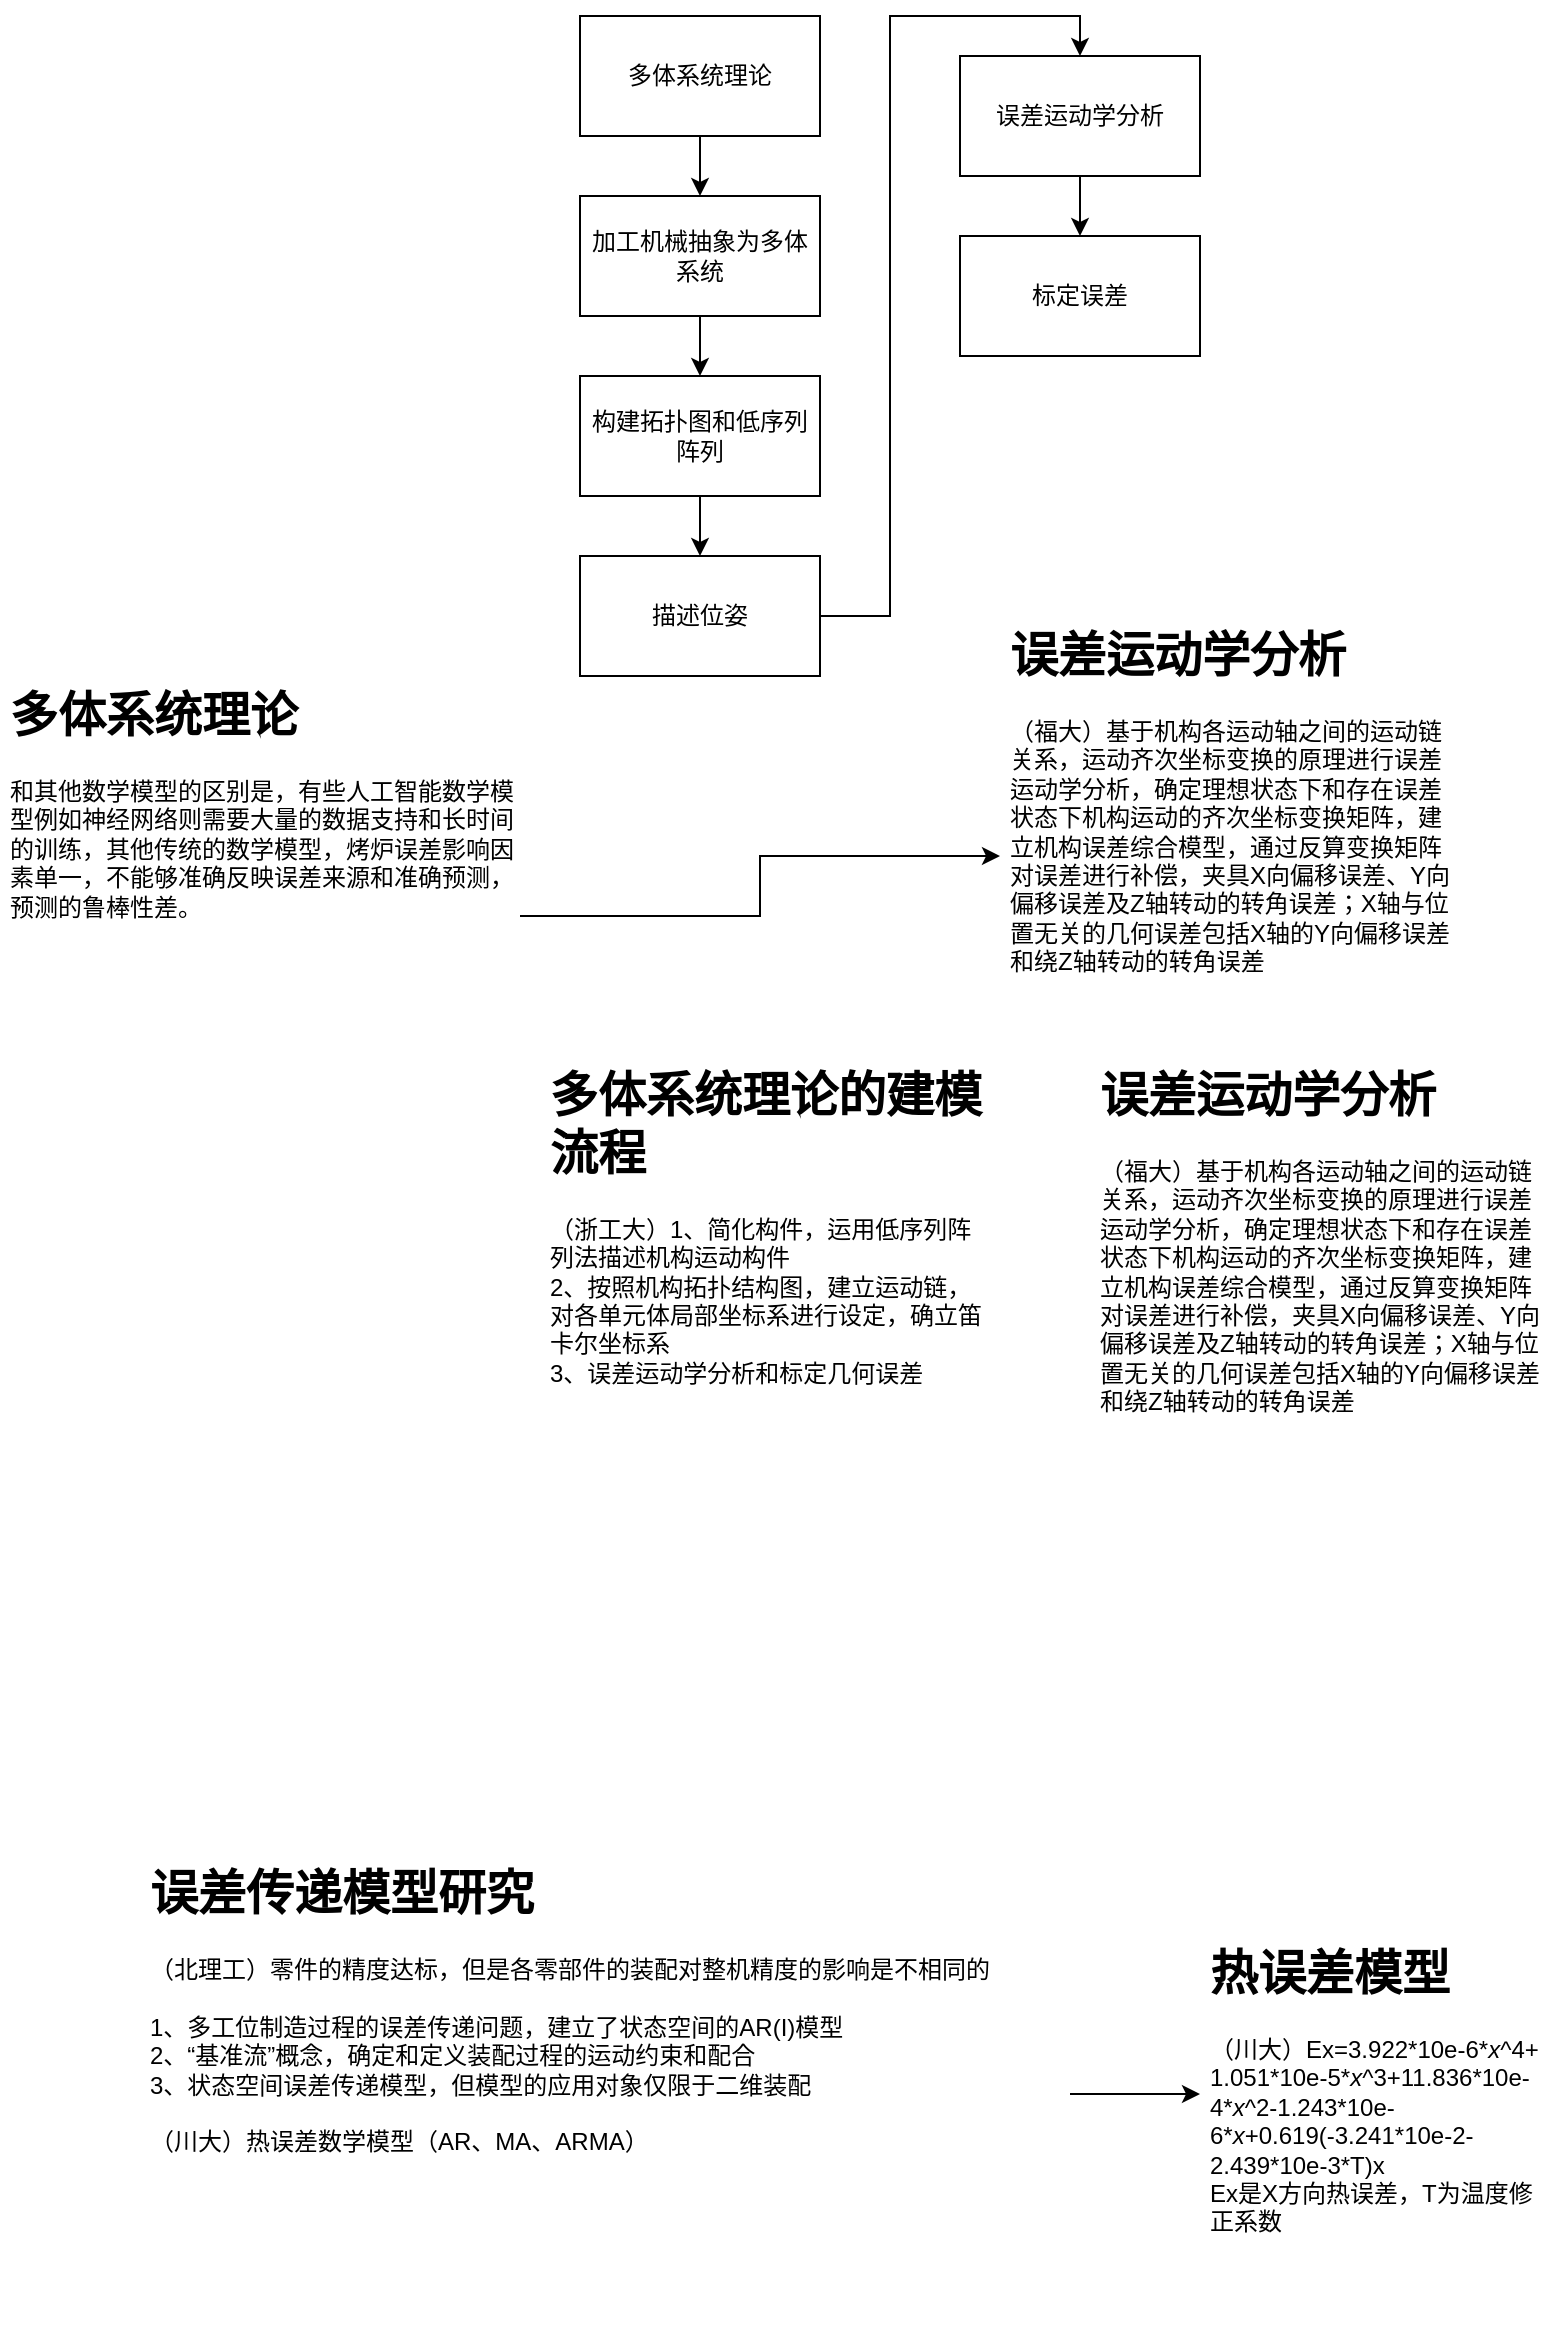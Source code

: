 <mxfile version="21.5.0" type="github">
  <diagram name="第 1 页" id="POoLvG0KGlz7YIlAlJ7y">
    <mxGraphModel dx="1430" dy="775" grid="1" gridSize="10" guides="1" tooltips="1" connect="1" arrows="1" fold="1" page="1" pageScale="1" pageWidth="827" pageHeight="1169" math="0" shadow="0">
      <root>
        <mxCell id="0" />
        <mxCell id="1" parent="0" />
        <mxCell id="0pfpKlWeKUPqLyrlaD7A-12" value="" style="edgeStyle=orthogonalEdgeStyle;rounded=0;orthogonalLoop=1;jettySize=auto;html=1;" edge="1" parent="1" source="0pfpKlWeKUPqLyrlaD7A-1" target="0pfpKlWeKUPqLyrlaD7A-11">
          <mxGeometry relative="1" as="geometry" />
        </mxCell>
        <mxCell id="0pfpKlWeKUPqLyrlaD7A-1" value="多体系统理论" style="rounded=0;whiteSpace=wrap;html=1;" vertex="1" parent="1">
          <mxGeometry x="300" y="10" width="120" height="60" as="geometry" />
        </mxCell>
        <mxCell id="0pfpKlWeKUPqLyrlaD7A-21" value="" style="edgeStyle=orthogonalEdgeStyle;rounded=0;orthogonalLoop=1;jettySize=auto;html=1;" edge="1" parent="1" source="0pfpKlWeKUPqLyrlaD7A-2" target="0pfpKlWeKUPqLyrlaD7A-20">
          <mxGeometry relative="1" as="geometry" />
        </mxCell>
        <mxCell id="0pfpKlWeKUPqLyrlaD7A-2" value="误差运动学分析" style="rounded=0;whiteSpace=wrap;html=1;" vertex="1" parent="1">
          <mxGeometry x="490" y="30" width="120" height="60" as="geometry" />
        </mxCell>
        <mxCell id="0pfpKlWeKUPqLyrlaD7A-4" value="&lt;h1&gt;误差运动学分析&lt;/h1&gt;&lt;div&gt;（福大）基于机构各运动轴之间的运动链&lt;/div&gt;&lt;div&gt;关系，运动齐次坐标变换的原理进行误差运动学分析，确定理想状态下和存在误差状态下机构运动的齐次坐标变换矩阵，建立机构误差综合模型，通过反算变换矩阵对误差进行补偿，夹具X向偏移误差、Y向偏移误差及Z轴转动的转角误差；X轴与位置无关的几何误差包括X轴的Y向偏移误差和绕Z轴转动的转角误差&lt;/div&gt;" style="text;html=1;strokeColor=none;fillColor=none;spacing=5;spacingTop=-20;whiteSpace=wrap;overflow=hidden;rounded=0;" vertex="1" parent="1">
          <mxGeometry x="510" y="310" width="230" height="240" as="geometry" />
        </mxCell>
        <mxCell id="0pfpKlWeKUPqLyrlaD7A-10" style="edgeStyle=orthogonalEdgeStyle;rounded=0;orthogonalLoop=1;jettySize=auto;html=1;" edge="1" parent="1" source="0pfpKlWeKUPqLyrlaD7A-5" target="0pfpKlWeKUPqLyrlaD7A-4">
          <mxGeometry relative="1" as="geometry" />
        </mxCell>
        <mxCell id="0pfpKlWeKUPqLyrlaD7A-5" value="&lt;h1&gt;多体系统理论&lt;/h1&gt;&lt;div&gt;和其他数学模型的区别是，有些人工智能数学模型例如神经网络则需要大量的数据支持和长时间的训练，其他传统的数学模型，烤炉误差影响因素单一，不能够准确反映误差来源和准确预测，预测的鲁棒性差。&lt;/div&gt;&lt;div&gt;&lt;br&gt;&lt;/div&gt;&lt;div&gt;&lt;br&gt;&lt;/div&gt;" style="text;html=1;strokeColor=none;fillColor=none;spacing=5;spacingTop=-20;whiteSpace=wrap;overflow=hidden;rounded=0;" vertex="1" parent="1">
          <mxGeometry x="10" y="340" width="260" height="240" as="geometry" />
        </mxCell>
        <mxCell id="0pfpKlWeKUPqLyrlaD7A-9" style="edgeStyle=orthogonalEdgeStyle;rounded=0;orthogonalLoop=1;jettySize=auto;html=1;" edge="1" parent="1" source="0pfpKlWeKUPqLyrlaD7A-6" target="0pfpKlWeKUPqLyrlaD7A-8">
          <mxGeometry relative="1" as="geometry" />
        </mxCell>
        <mxCell id="0pfpKlWeKUPqLyrlaD7A-6" value="&lt;h1&gt;误差传递模型研究&lt;/h1&gt;&lt;div&gt;（北理工）零件的精度达标，但是各零部件的装配对整机精度的影响是不相同的&lt;/div&gt;&lt;div&gt;&lt;br&gt;&lt;/div&gt;&lt;div&gt;1、多工位制造过程的误差传递问题，建立了状态空间的AR(I)模型&lt;/div&gt;&lt;div&gt;2、“基准流”概念，确定和定义装配过程的运动约束和配合&lt;/div&gt;&lt;div&gt;3、状态空间误差传递模型，但模型的应用对象仅限于二维装配&lt;/div&gt;&lt;div&gt;&lt;br&gt;&lt;/div&gt;&lt;div&gt;（川大）热误差数学模型（AR、MA、ARMA）&lt;/div&gt;" style="text;html=1;strokeColor=none;fillColor=none;spacing=5;spacingTop=-20;whiteSpace=wrap;overflow=hidden;rounded=0;" vertex="1" parent="1">
          <mxGeometry x="80" y="929" width="465" height="240" as="geometry" />
        </mxCell>
        <mxCell id="0pfpKlWeKUPqLyrlaD7A-8" value="&lt;h1&gt;热误差模型&lt;/h1&gt;&lt;div&gt;（川大）Ex=3.922*10e-6*&lt;i&gt;x&lt;/i&gt;^4+&lt;/div&gt;1.051*10e-5*&lt;i style=&quot;border-color: var(--border-color);&quot;&gt;x&lt;/i&gt;^3+11.836*10e-4*&lt;i style=&quot;border-color: var(--border-color);&quot;&gt;x&lt;/i&gt;^2-1.243*10e-6*&lt;i style=&quot;border-color: var(--border-color);&quot;&gt;x&lt;/i&gt;+0.619(-3.241*10e-2-2.439*10e-3*T)x&lt;br&gt;Ex是X方向热误差，T为温度修正系数" style="text;html=1;strokeColor=none;fillColor=none;spacing=5;spacingTop=-20;whiteSpace=wrap;overflow=hidden;rounded=0;" vertex="1" parent="1">
          <mxGeometry x="610" y="969" width="180" height="160" as="geometry" />
        </mxCell>
        <mxCell id="0pfpKlWeKUPqLyrlaD7A-15" value="" style="edgeStyle=orthogonalEdgeStyle;rounded=0;orthogonalLoop=1;jettySize=auto;html=1;" edge="1" parent="1" source="0pfpKlWeKUPqLyrlaD7A-11" target="0pfpKlWeKUPqLyrlaD7A-14">
          <mxGeometry relative="1" as="geometry" />
        </mxCell>
        <mxCell id="0pfpKlWeKUPqLyrlaD7A-11" value="加工机械抽象为多体系统" style="whiteSpace=wrap;html=1;rounded=0;" vertex="1" parent="1">
          <mxGeometry x="300" y="100" width="120" height="60" as="geometry" />
        </mxCell>
        <mxCell id="0pfpKlWeKUPqLyrlaD7A-19" value="" style="edgeStyle=orthogonalEdgeStyle;rounded=0;orthogonalLoop=1;jettySize=auto;html=1;" edge="1" parent="1" source="0pfpKlWeKUPqLyrlaD7A-14" target="0pfpKlWeKUPqLyrlaD7A-18">
          <mxGeometry relative="1" as="geometry" />
        </mxCell>
        <mxCell id="0pfpKlWeKUPqLyrlaD7A-14" value="构建拓扑图和低序列阵列" style="whiteSpace=wrap;html=1;rounded=0;" vertex="1" parent="1">
          <mxGeometry x="300" y="190" width="120" height="60" as="geometry" />
        </mxCell>
        <mxCell id="0pfpKlWeKUPqLyrlaD7A-22" style="edgeStyle=orthogonalEdgeStyle;rounded=0;orthogonalLoop=1;jettySize=auto;html=1;entryX=0.5;entryY=0;entryDx=0;entryDy=0;" edge="1" parent="1" source="0pfpKlWeKUPqLyrlaD7A-18" target="0pfpKlWeKUPqLyrlaD7A-2">
          <mxGeometry relative="1" as="geometry" />
        </mxCell>
        <mxCell id="0pfpKlWeKUPqLyrlaD7A-18" value="描述位姿" style="rounded=0;whiteSpace=wrap;html=1;" vertex="1" parent="1">
          <mxGeometry x="300" y="280" width="120" height="60" as="geometry" />
        </mxCell>
        <mxCell id="0pfpKlWeKUPqLyrlaD7A-20" value="标定误差" style="whiteSpace=wrap;html=1;rounded=0;" vertex="1" parent="1">
          <mxGeometry x="490" y="120" width="120" height="60" as="geometry" />
        </mxCell>
        <mxCell id="0pfpKlWeKUPqLyrlaD7A-23" value="&lt;h1&gt;误差运动学分析&lt;/h1&gt;&lt;div&gt;（福大）基于机构各运动轴之间的运动链&lt;/div&gt;&lt;div&gt;关系，运动齐次坐标变换的原理进行误差运动学分析，确定理想状态下和存在误差状态下机构运动的齐次坐标变换矩阵，建立机构误差综合模型，通过反算变换矩阵对误差进行补偿，夹具X向偏移误差、Y向偏移误差及Z轴转动的转角误差；X轴与位置无关的几何误差包括X轴的Y向偏移误差和绕Z轴转动的转角误差&lt;/div&gt;" style="text;html=1;strokeColor=none;fillColor=none;spacing=5;spacingTop=-20;whiteSpace=wrap;overflow=hidden;rounded=0;" vertex="1" parent="1">
          <mxGeometry x="555" y="530" width="230" height="240" as="geometry" />
        </mxCell>
        <mxCell id="0pfpKlWeKUPqLyrlaD7A-24" value="&lt;h1&gt;多体系统理论的建模流程&lt;/h1&gt;&lt;div&gt;（浙工大）1、简化构件，运用低序列阵列法描述机构运动构件&lt;/div&gt;&lt;div style=&quot;border-color: var(--border-color);&quot;&gt;2、按照机构拓扑结构图，建立运动链，对各单元体局部坐标系进行设定，确立笛卡尔坐标系&lt;/div&gt;&lt;div style=&quot;border-color: var(--border-color);&quot;&gt;3、误差运动学分析和标定几何误差&lt;/div&gt;" style="text;html=1;strokeColor=none;fillColor=none;spacing=5;spacingTop=-20;whiteSpace=wrap;overflow=hidden;rounded=0;" vertex="1" parent="1">
          <mxGeometry x="280" y="530" width="230" height="240" as="geometry" />
        </mxCell>
      </root>
    </mxGraphModel>
  </diagram>
</mxfile>
